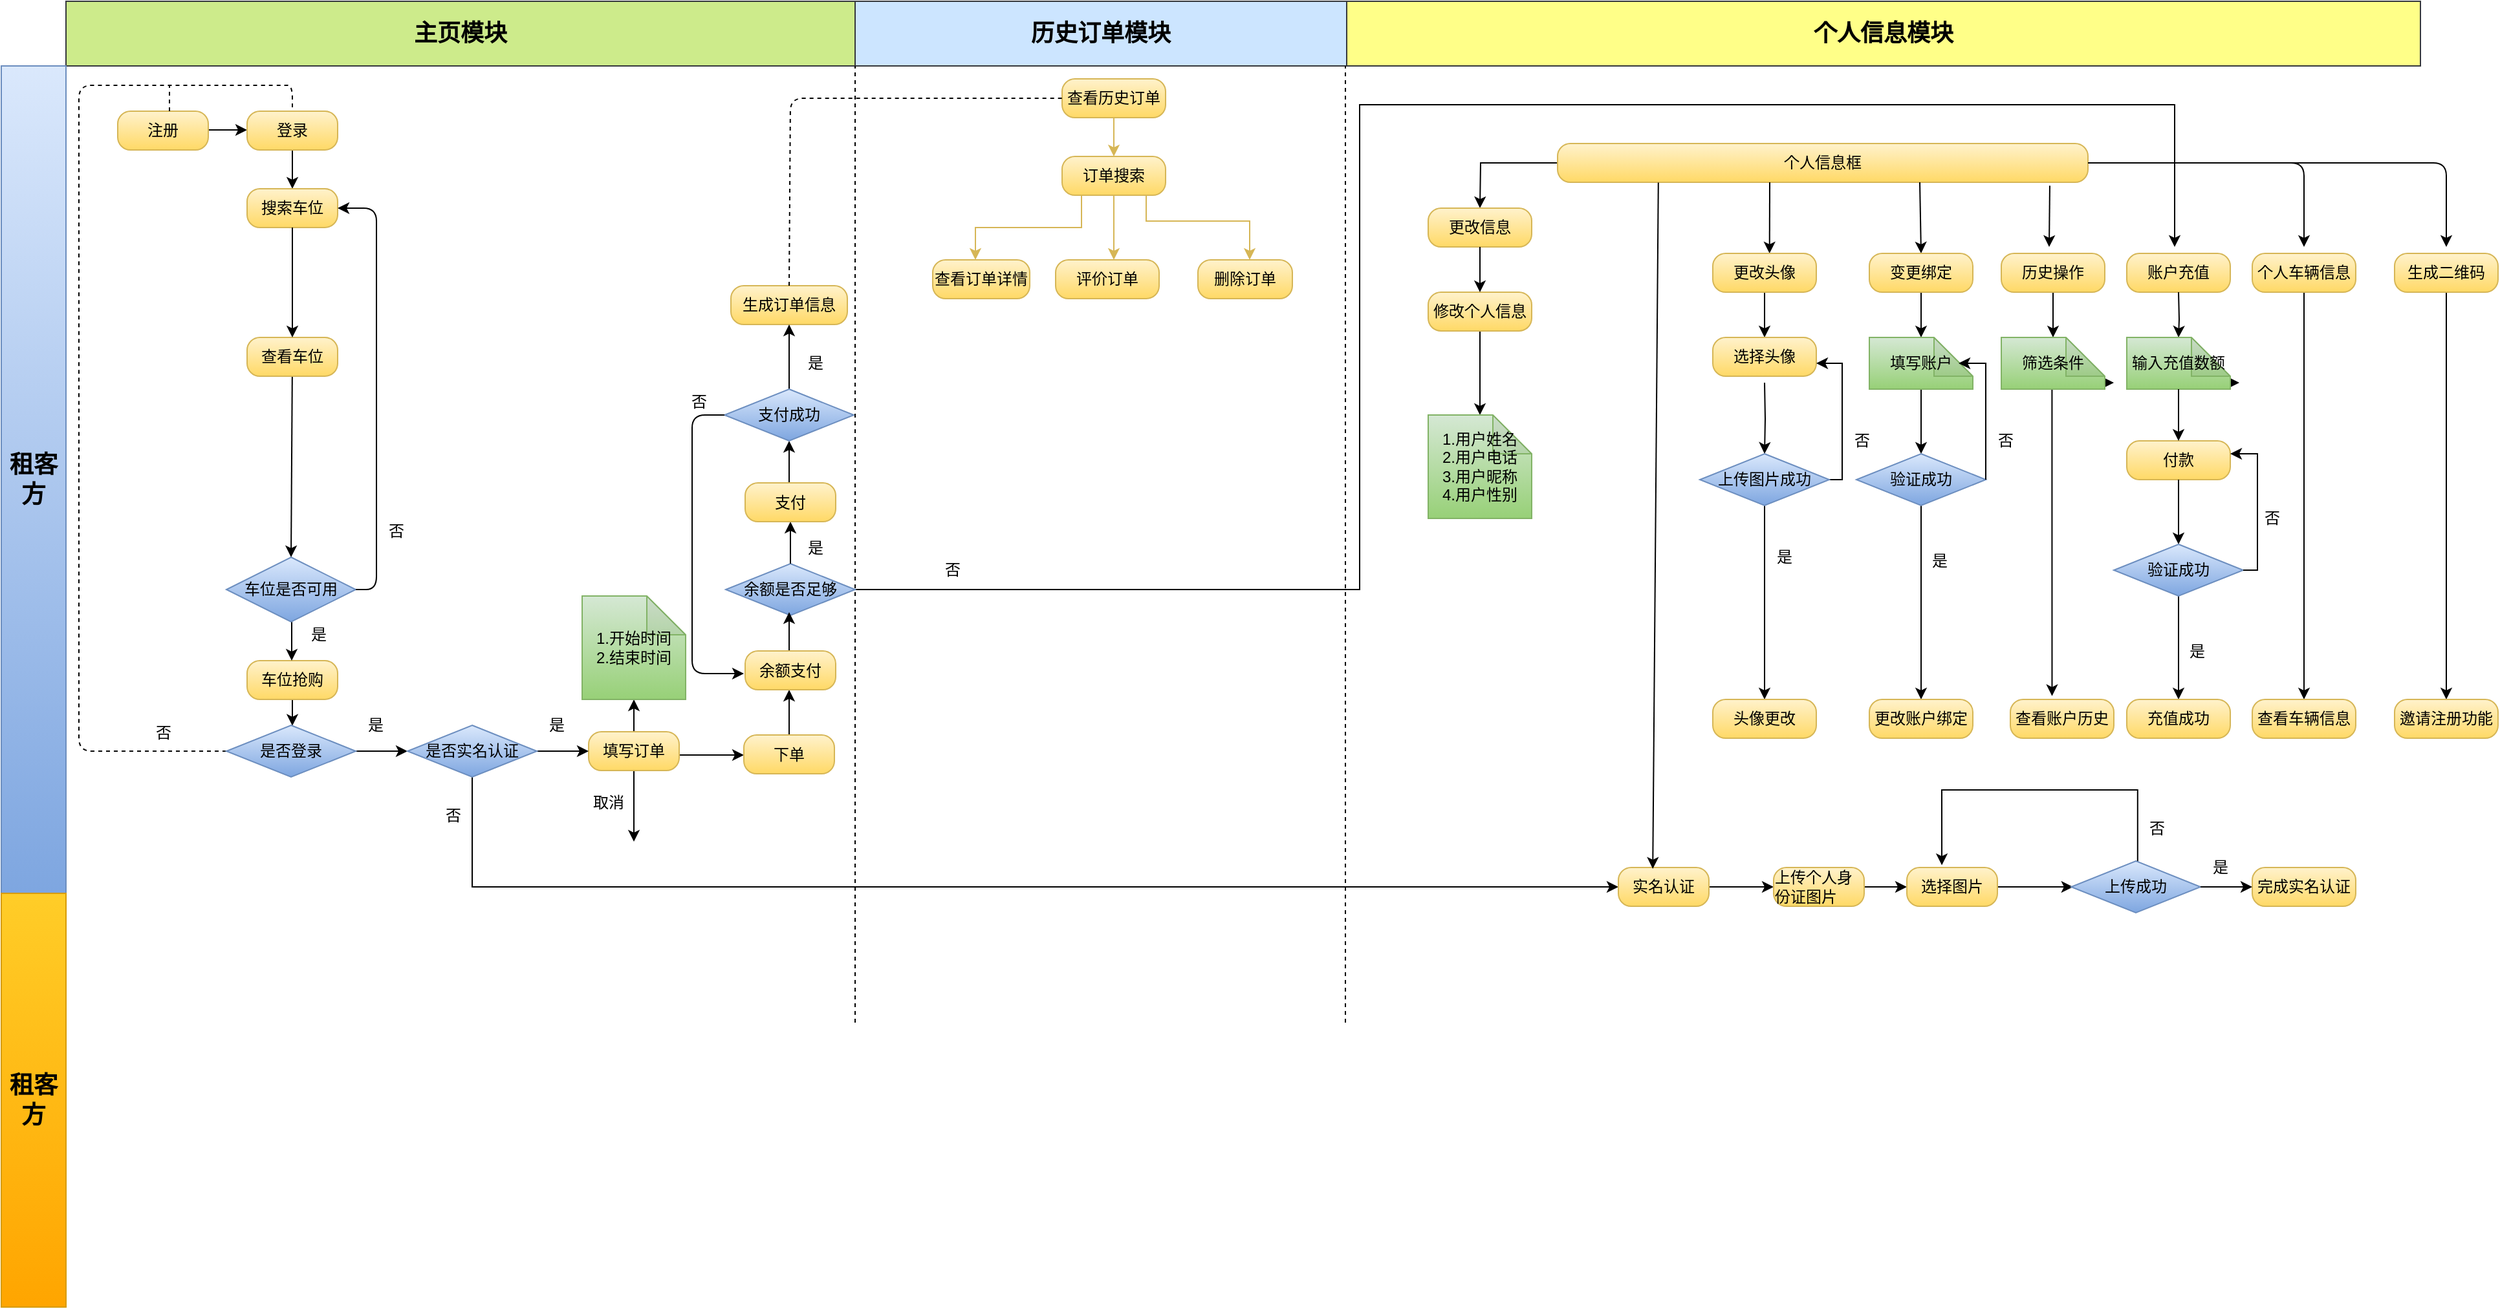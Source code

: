 <mxfile version="12.9.3" type="device"><diagram id="gi57AB9VjBj04SSAyIOM" name="Page-1"><mxGraphModel dx="2091" dy="1761" grid="1" gridSize="10" guides="1" tooltips="1" connect="1" arrows="1" fold="1" page="1" pageScale="1" pageWidth="827" pageHeight="1169" math="0" shadow="0"><root><mxCell id="0"/><mxCell id="1" parent="0"/><mxCell id="ai-5pb8aN1AdLfxi2GEI-1" value="&lt;h2&gt;历史订单模块&lt;/h2&gt;" style="rounded=0;whiteSpace=wrap;html=1;fillColor=#cce5ff;strokeColor=#36393d;" parent="1" vertex="1"><mxGeometry x="-110" y="-1150" width="380" height="50" as="geometry"/></mxCell><mxCell id="ai-5pb8aN1AdLfxi2GEI-2" value="&lt;h2&gt;个人信息模块&lt;/h2&gt;" style="rounded=0;whiteSpace=wrap;html=1;fillColor=#ffff88;strokeColor=#36393d;" parent="1" vertex="1"><mxGeometry x="270" y="-1150" width="830" height="50" as="geometry"/></mxCell><mxCell id="ai-5pb8aN1AdLfxi2GEI-5" value="&lt;h2&gt;主页模块&lt;/h2&gt;" style="rounded=0;whiteSpace=wrap;html=1;fillColor=#cdeb8b;strokeColor=#36393d;" parent="1" vertex="1"><mxGeometry x="-720" y="-1150" width="610" height="50" as="geometry"/></mxCell><mxCell id="ai-5pb8aN1AdLfxi2GEI-6" value="&lt;h2&gt;&lt;span style=&quot;font-size: 14.0pt&quot;&gt;&lt;font face=&quot;Comic Sans MS&quot;&gt;租客方&lt;/font&gt;&lt;/span&gt;&lt;/h2&gt;" style="rounded=0;whiteSpace=wrap;html=1;fillColor=#dae8fc;strokeColor=#6c8ebf;gradientColor=#7ea6e0;" parent="1" vertex="1"><mxGeometry x="-770" y="-1100" width="50" height="640" as="geometry"/></mxCell><mxCell id="ai-5pb8aN1AdLfxi2GEI-9" value="" style="edgeStyle=orthogonalEdgeStyle;rounded=0;orthogonalLoop=1;jettySize=auto;html=1;" parent="1" edge="1"><mxGeometry relative="1" as="geometry"><mxPoint x="-640" y="-1050.5" as="sourcePoint"/><mxPoint x="-580" y="-1050.5" as="targetPoint"/></mxGeometry></mxCell><mxCell id="ai-5pb8aN1AdLfxi2GEI-11" value="&lt;span style=&quot;text-align: left&quot;&gt;注册&lt;/span&gt;" style="rounded=1;whiteSpace=wrap;html=1;arcSize=33;gradientColor=#ffd966;fillColor=#fff2cc;strokeColor=#d6b656;" parent="1" vertex="1"><mxGeometry x="-680" y="-1065" width="70" height="30" as="geometry"/></mxCell><mxCell id="ai-5pb8aN1AdLfxi2GEI-15" value="" style="edgeStyle=orthogonalEdgeStyle;rounded=0;orthogonalLoop=1;jettySize=auto;html=1;" parent="1" source="ai-5pb8aN1AdLfxi2GEI-12" target="ai-5pb8aN1AdLfxi2GEI-14" edge="1"><mxGeometry relative="1" as="geometry"/></mxCell><mxCell id="ai-5pb8aN1AdLfxi2GEI-12" value="&lt;span style=&quot;text-align: left&quot;&gt;登录&lt;/span&gt;" style="rounded=1;whiteSpace=wrap;html=1;arcSize=33;gradientColor=#ffd966;fillColor=#fff2cc;strokeColor=#d6b656;" parent="1" vertex="1"><mxGeometry x="-580" y="-1065" width="70" height="30" as="geometry"/></mxCell><mxCell id="ai-5pb8aN1AdLfxi2GEI-14" value="&lt;span style=&quot;text-align: left&quot;&gt;搜索车位&lt;/span&gt;" style="rounded=1;whiteSpace=wrap;html=1;arcSize=33;gradientColor=#ffd966;fillColor=#fff2cc;strokeColor=#d6b656;" parent="1" vertex="1"><mxGeometry x="-580" y="-1005" width="70" height="30" as="geometry"/></mxCell><mxCell id="ai-5pb8aN1AdLfxi2GEI-60" value="" style="edgeStyle=orthogonalEdgeStyle;rounded=0;orthogonalLoop=1;jettySize=auto;html=1;" parent="1" source="ai-5pb8aN1AdLfxi2GEI-20" target="ai-5pb8aN1AdLfxi2GEI-59" edge="1"><mxGeometry relative="1" as="geometry"><Array as="points"><mxPoint x="-546" y="-610"/><mxPoint x="-546" y="-610"/></Array></mxGeometry></mxCell><mxCell id="ai-5pb8aN1AdLfxi2GEI-20" value="&lt;span style=&quot;text-align: left&quot;&gt;车位抢购&lt;/span&gt;" style="rounded=1;whiteSpace=wrap;html=1;arcSize=33;gradientColor=#ffd966;fillColor=#fff2cc;strokeColor=#d6b656;" parent="1" vertex="1"><mxGeometry x="-580" y="-640" width="70" height="30" as="geometry"/></mxCell><mxCell id="ai-5pb8aN1AdLfxi2GEI-76" value="" style="edgeStyle=orthogonalEdgeStyle;rounded=0;orthogonalLoop=1;jettySize=auto;html=1;" parent="1" edge="1"><mxGeometry relative="1" as="geometry"><mxPoint x="-281" y="-555" as="sourcePoint"/><mxPoint x="-281" y="-500" as="targetPoint"/><Array as="points"><mxPoint x="-281" y="-510"/></Array></mxGeometry></mxCell><mxCell id="ai-5pb8aN1AdLfxi2GEI-79" value="" style="edgeStyle=orthogonalEdgeStyle;rounded=0;orthogonalLoop=1;jettySize=auto;html=1;" parent="1" source="ai-5pb8aN1AdLfxi2GEI-72" target="ai-5pb8aN1AdLfxi2GEI-78" edge="1"><mxGeometry relative="1" as="geometry"><Array as="points"><mxPoint x="-281" y="-600"/><mxPoint x="-281" y="-600"/></Array></mxGeometry></mxCell><mxCell id="ai-5pb8aN1AdLfxi2GEI-81" value="" style="edgeStyle=orthogonalEdgeStyle;rounded=0;orthogonalLoop=1;jettySize=auto;html=1;exitX=1;exitY=0.5;exitDx=0;exitDy=0;" parent="1" source="ai-5pb8aN1AdLfxi2GEI-72" target="ai-5pb8aN1AdLfxi2GEI-80" edge="1"><mxGeometry relative="1" as="geometry"><mxPoint x="-226" y="-567.5" as="sourcePoint"/><Array as="points"><mxPoint x="-246" y="-567"/></Array></mxGeometry></mxCell><mxCell id="ai-5pb8aN1AdLfxi2GEI-72" value="&lt;div style=&quot;text-align: left&quot;&gt;&lt;span&gt;填写订单&lt;/span&gt;&lt;/div&gt;" style="rounded=1;whiteSpace=wrap;html=1;arcSize=33;gradientColor=#ffd966;fillColor=#fff2cc;strokeColor=#d6b656;" parent="1" vertex="1"><mxGeometry x="-316" y="-585" width="70" height="30" as="geometry"/></mxCell><mxCell id="ai-5pb8aN1AdLfxi2GEI-127" value="" style="edgeStyle=orthogonalEdgeStyle;rounded=0;orthogonalLoop=1;jettySize=auto;html=1;" parent="1" source="ai-5pb8aN1AdLfxi2GEI-80" edge="1"><mxGeometry relative="1" as="geometry"><mxPoint x="-161" y="-617.5" as="targetPoint"/><Array as="points"><mxPoint x="-161" y="-617.5"/><mxPoint x="-161" y="-617.5"/></Array></mxGeometry></mxCell><mxCell id="ai-5pb8aN1AdLfxi2GEI-80" value="&lt;div style=&quot;text-align: left&quot;&gt;&lt;span&gt;下单&lt;/span&gt;&lt;/div&gt;" style="rounded=1;whiteSpace=wrap;html=1;arcSize=33;gradientColor=#ffd966;fillColor=#fff2cc;strokeColor=#d6b656;" parent="1" vertex="1"><mxGeometry x="-196" y="-582.5" width="70" height="30" as="geometry"/></mxCell><mxCell id="ai-5pb8aN1AdLfxi2GEI-19" value="" style="endArrow=none;dashed=1;html=1;exitX=0;exitY=0.5;exitDx=0;exitDy=0;entryX=0.5;entryY=0;entryDx=0;entryDy=0;" parent="1" source="ai-5pb8aN1AdLfxi2GEI-59" target="ai-5pb8aN1AdLfxi2GEI-12" edge="1"><mxGeometry width="50" height="50" relative="1" as="geometry"><mxPoint x="-300" y="-815" as="sourcePoint"/><mxPoint x="-640" y="-1085" as="targetPoint"/><Array as="points"><mxPoint x="-710" y="-570"/><mxPoint x="-710" y="-710"/><mxPoint x="-710" y="-980"/><mxPoint x="-710" y="-1085"/><mxPoint x="-560" y="-1085"/><mxPoint x="-545" y="-1085"/></Array></mxGeometry></mxCell><mxCell id="ai-5pb8aN1AdLfxi2GEI-25" value="" style="endArrow=none;dashed=1;html=1;" parent="1" edge="1"><mxGeometry width="50" height="50" relative="1" as="geometry"><mxPoint x="-640" y="-1065" as="sourcePoint"/><mxPoint x="-640" y="-1085" as="targetPoint"/></mxGeometry></mxCell><mxCell id="ai-5pb8aN1AdLfxi2GEI-27" value="&lt;h2&gt;&lt;font face=&quot;宋体&quot;&gt;&lt;span style=&quot;font-size: 18.667px&quot;&gt;租客方&lt;/span&gt;&lt;/font&gt;&lt;/h2&gt;" style="rounded=0;whiteSpace=wrap;html=1;fillColor=#ffcd28;strokeColor=#d79b00;gradientColor=#ffa500;" parent="1" vertex="1"><mxGeometry x="-770" y="-460" width="50" height="320" as="geometry"/></mxCell><mxCell id="ai-5pb8aN1AdLfxi2GEI-34" value="" style="edgeStyle=orthogonalEdgeStyle;rounded=0;orthogonalLoop=1;jettySize=auto;html=1;gradientColor=#ffd966;fillColor=#fff2cc;strokeColor=#d6b656;" parent="1" source="ai-5pb8aN1AdLfxi2GEI-28" target="ai-5pb8aN1AdLfxi2GEI-33" edge="1"><mxGeometry relative="1" as="geometry"/></mxCell><mxCell id="ai-5pb8aN1AdLfxi2GEI-28" value="&lt;span style=&quot;text-align: left&quot;&gt;查看历史订单&lt;/span&gt;" style="rounded=1;whiteSpace=wrap;html=1;arcSize=33;gradientColor=#ffd966;fillColor=#fff2cc;strokeColor=#d6b656;" parent="1" vertex="1"><mxGeometry x="50" y="-1090" width="80" height="30" as="geometry"/></mxCell><mxCell id="ai-5pb8aN1AdLfxi2GEI-36" value="" style="edgeStyle=orthogonalEdgeStyle;rounded=0;orthogonalLoop=1;jettySize=auto;html=1;gradientColor=#ffd966;fillColor=#fff2cc;strokeColor=#d6b656;" parent="1" source="ai-5pb8aN1AdLfxi2GEI-33" target="ai-5pb8aN1AdLfxi2GEI-35" edge="1"><mxGeometry relative="1" as="geometry"><Array as="points"><mxPoint x="65" y="-975"/><mxPoint x="-17" y="-975"/></Array></mxGeometry></mxCell><mxCell id="ai-5pb8aN1AdLfxi2GEI-38" value="" style="edgeStyle=orthogonalEdgeStyle;rounded=0;orthogonalLoop=1;jettySize=auto;html=1;gradientColor=#ffd966;fillColor=#fff2cc;strokeColor=#d6b656;" parent="1" source="ai-5pb8aN1AdLfxi2GEI-33" target="ai-5pb8aN1AdLfxi2GEI-37" edge="1"><mxGeometry relative="1" as="geometry"><Array as="points"><mxPoint x="90" y="-980"/><mxPoint x="90" y="-980"/></Array></mxGeometry></mxCell><mxCell id="ai-5pb8aN1AdLfxi2GEI-33" value="&lt;span style=&quot;text-align: left&quot;&gt;订单搜索&lt;/span&gt;" style="rounded=1;whiteSpace=wrap;html=1;arcSize=33;gradientColor=#ffd966;fillColor=#fff2cc;strokeColor=#d6b656;" parent="1" vertex="1"><mxGeometry x="50" y="-1030" width="80" height="30" as="geometry"/></mxCell><mxCell id="ai-5pb8aN1AdLfxi2GEI-37" value="&lt;span style=&quot;text-align: left&quot;&gt;评价订单&lt;/span&gt;" style="rounded=1;whiteSpace=wrap;html=1;arcSize=33;gradientColor=#ffd966;fillColor=#fff2cc;strokeColor=#d6b656;" parent="1" vertex="1"><mxGeometry x="45" y="-950" width="80" height="30" as="geometry"/></mxCell><mxCell id="ai-5pb8aN1AdLfxi2GEI-35" value="&lt;span style=&quot;text-align: left&quot;&gt;查看订单详情&lt;/span&gt;" style="rounded=1;whiteSpace=wrap;html=1;arcSize=33;gradientColor=#ffd966;fillColor=#fff2cc;strokeColor=#d6b656;" parent="1" vertex="1"><mxGeometry x="-50" y="-950" width="75" height="30" as="geometry"/></mxCell><mxCell id="ai-5pb8aN1AdLfxi2GEI-45" value="" style="edgeStyle=orthogonalEdgeStyle;rounded=0;orthogonalLoop=1;jettySize=auto;html=1;gradientColor=#ffd966;fillColor=#fff2cc;strokeColor=#d6b656;" parent="1" edge="1"><mxGeometry relative="1" as="geometry"><mxPoint x="115" y="-1000" as="sourcePoint"/><mxPoint x="195" y="-950" as="targetPoint"/><Array as="points"><mxPoint x="115" y="-980"/><mxPoint x="195" y="-980"/><mxPoint x="195" y="-950"/></Array></mxGeometry></mxCell><mxCell id="ai-5pb8aN1AdLfxi2GEI-46" value="&lt;span style=&quot;text-align: left&quot;&gt;删除订单&lt;/span&gt;" style="rounded=1;whiteSpace=wrap;html=1;arcSize=33;gradientColor=#ffd966;fillColor=#fff2cc;strokeColor=#d6b656;" parent="1" vertex="1"><mxGeometry x="155" y="-950" width="73" height="30" as="geometry"/></mxCell><mxCell id="ai-5pb8aN1AdLfxi2GEI-96" value="" style="edgeStyle=orthogonalEdgeStyle;rounded=0;orthogonalLoop=1;jettySize=auto;html=1;" parent="1" edge="1"><mxGeometry relative="1" as="geometry"><mxPoint x="-545.5" y="-670" as="sourcePoint"/><mxPoint x="-545.5" y="-640" as="targetPoint"/></mxGeometry></mxCell><mxCell id="ai-5pb8aN1AdLfxi2GEI-49" value="车位是否可用" style="rhombus;whiteSpace=wrap;html=1;gradientColor=#7ea6e0;fillColor=#dae8fc;strokeColor=#6c8ebf;" parent="1" vertex="1"><mxGeometry x="-596" y="-720" width="100" height="50" as="geometry"/></mxCell><mxCell id="ai-5pb8aN1AdLfxi2GEI-51" value="" style="endArrow=classic;html=1;entryX=1;entryY=0.5;entryDx=0;entryDy=0;exitX=1;exitY=0.5;exitDx=0;exitDy=0;" parent="1" source="ai-5pb8aN1AdLfxi2GEI-49" target="ai-5pb8aN1AdLfxi2GEI-14" edge="1"><mxGeometry width="50" height="50" relative="1" as="geometry"><mxPoint x="-490" y="-915" as="sourcePoint"/><mxPoint x="-470" y="-915" as="targetPoint"/><Array as="points"><mxPoint x="-480" y="-695"/><mxPoint x="-480" y="-855"/><mxPoint x="-480" y="-915"/><mxPoint x="-480" y="-990"/></Array></mxGeometry></mxCell><mxCell id="ai-5pb8aN1AdLfxi2GEI-85" value="" style="edgeStyle=orthogonalEdgeStyle;rounded=0;orthogonalLoop=1;jettySize=auto;html=1;" parent="1" source="ai-5pb8aN1AdLfxi2GEI-59" edge="1"><mxGeometry relative="1" as="geometry"><mxPoint x="-456" y="-570" as="targetPoint"/><Array as="points"><mxPoint x="-456" y="-570"/><mxPoint x="-456" y="-570"/></Array></mxGeometry></mxCell><mxCell id="ai-5pb8aN1AdLfxi2GEI-59" value="是否登录" style="rhombus;whiteSpace=wrap;html=1;gradientColor=#7ea6e0;fillColor=#dae8fc;strokeColor=#6c8ebf;" parent="1" vertex="1"><mxGeometry x="-596" y="-590" width="100" height="40" as="geometry"/></mxCell><mxCell id="ai-5pb8aN1AdLfxi2GEI-63" value="否" style="text;html=1;align=center;verticalAlign=middle;resizable=0;points=[];autosize=1;" parent="1" vertex="1"><mxGeometry x="-480" y="-750" width="30" height="20" as="geometry"/></mxCell><mxCell id="ai-5pb8aN1AdLfxi2GEI-64" value="是" style="text;html=1;align=center;verticalAlign=middle;resizable=0;points=[];autosize=1;" parent="1" vertex="1"><mxGeometry x="-356" y="-600" width="30" height="20" as="geometry"/></mxCell><mxCell id="ai-5pb8aN1AdLfxi2GEI-69" value="否" style="text;html=1;align=center;verticalAlign=middle;resizable=0;points=[];autosize=1;" parent="1" vertex="1"><mxGeometry x="-660" y="-594" width="30" height="20" as="geometry"/></mxCell><mxCell id="ai-5pb8aN1AdLfxi2GEI-78" value="1.开始时间&lt;br&gt;2.结束时间" style="shape=note;whiteSpace=wrap;html=1;backgroundOutline=1;darkOpacity=0.05;gradientColor=#97d077;fillColor=#d5e8d4;strokeColor=#82b366;" parent="1" vertex="1"><mxGeometry x="-321" y="-690" width="80" height="80" as="geometry"/></mxCell><mxCell id="ai-5pb8aN1AdLfxi2GEI-87" value="取消" style="text;html=1;align=center;verticalAlign=middle;resizable=0;points=[];autosize=1;" parent="1" vertex="1"><mxGeometry x="-321" y="-540" width="40" height="20" as="geometry"/></mxCell><mxCell id="ai-5pb8aN1AdLfxi2GEI-111" value="" style="edgeStyle=orthogonalEdgeStyle;rounded=0;orthogonalLoop=1;jettySize=auto;html=1;" parent="1" source="ai-5pb8aN1AdLfxi2GEI-90" edge="1"><mxGeometry relative="1" as="geometry"><mxPoint x="910" y="-960" as="targetPoint"/><Array as="points"><mxPoint x="280" y="-695"/><mxPoint x="280" y="-1070"/><mxPoint x="910" y="-1070"/></Array></mxGeometry></mxCell><mxCell id="ai-5pb8aN1AdLfxi2GEI-90" value="余额是否足够" style="rhombus;whiteSpace=wrap;html=1;gradientColor=#7ea6e0;fillColor=#dae8fc;strokeColor=#6c8ebf;" parent="1" vertex="1"><mxGeometry x="-210" y="-715" width="100" height="40" as="geometry"/></mxCell><mxCell id="ai-5pb8aN1AdLfxi2GEI-134" value="" style="edgeStyle=orthogonalEdgeStyle;rounded=0;orthogonalLoop=1;jettySize=auto;html=1;entryX=0.5;entryY=1;entryDx=0;entryDy=0;exitX=0.5;exitY=0;exitDx=0;exitDy=0;" parent="1" source="ai-5pb8aN1AdLfxi2GEI-90" target="ai-5pb8aN1AdLfxi2GEI-104" edge="1"><mxGeometry relative="1" as="geometry"><mxPoint x="-160" y="-717.5" as="sourcePoint"/><mxPoint x="-160" y="-737.5" as="targetPoint"/></mxGeometry></mxCell><mxCell id="ai-5pb8aN1AdLfxi2GEI-129" value="" style="edgeStyle=orthogonalEdgeStyle;rounded=0;orthogonalLoop=1;jettySize=auto;html=1;" parent="1" source="ai-5pb8aN1AdLfxi2GEI-91" edge="1"><mxGeometry relative="1" as="geometry"><mxPoint x="-161" y="-677.5" as="targetPoint"/><Array as="points"><mxPoint x="-161" y="-647.5"/><mxPoint x="-161" y="-647.5"/></Array></mxGeometry></mxCell><mxCell id="ai-5pb8aN1AdLfxi2GEI-91" value="&lt;div style=&quot;text-align: left&quot;&gt;余额支付&lt;/div&gt;" style="rounded=1;whiteSpace=wrap;html=1;arcSize=33;gradientColor=#ffd966;fillColor=#fff2cc;strokeColor=#d6b656;" parent="1" vertex="1"><mxGeometry x="-195" y="-647.5" width="70" height="30" as="geometry"/></mxCell><mxCell id="ai-5pb8aN1AdLfxi2GEI-97" value="" style="endArrow=classic;html=1;entryX=0.5;entryY=0;entryDx=0;entryDy=0;" parent="1" target="ai-5pb8aN1AdLfxi2GEI-49" edge="1" source="ai-5pb8aN1AdLfxi2GEI-17"><mxGeometry width="50" height="50" relative="1" as="geometry"><mxPoint x="-546" y="-920" as="sourcePoint"/><mxPoint x="-550" y="-920" as="targetPoint"/><Array as="points"/></mxGeometry></mxCell><mxCell id="ai-5pb8aN1AdLfxi2GEI-98" value="是" style="text;html=1;align=center;verticalAlign=middle;resizable=0;points=[];autosize=1;" parent="1" vertex="1"><mxGeometry x="-540" y="-670" width="30" height="20" as="geometry"/></mxCell><mxCell id="ai-5pb8aN1AdLfxi2GEI-101" value="否" style="text;html=1;align=center;verticalAlign=middle;resizable=0;points=[];autosize=1;" parent="1" vertex="1"><mxGeometry x="-50" y="-720" width="30" height="20" as="geometry"/></mxCell><mxCell id="ai-5pb8aN1AdLfxi2GEI-143" value="" style="edgeStyle=orthogonalEdgeStyle;rounded=0;orthogonalLoop=1;jettySize=auto;html=1;" parent="1" source="ai-5pb8aN1AdLfxi2GEI-104" target="ai-5pb8aN1AdLfxi2GEI-142" edge="1"><mxGeometry relative="1" as="geometry"><Array as="points"><mxPoint x="-161" y="-790"/><mxPoint x="-161" y="-790"/></Array></mxGeometry></mxCell><mxCell id="ai-5pb8aN1AdLfxi2GEI-104" value="&lt;div style=&quot;text-align: left&quot;&gt;支付&lt;/div&gt;" style="rounded=1;whiteSpace=wrap;html=1;arcSize=33;gradientColor=#ffd966;fillColor=#fff2cc;strokeColor=#d6b656;" parent="1" vertex="1"><mxGeometry x="-195" y="-777.5" width="70" height="30" as="geometry"/></mxCell><mxCell id="ai-5pb8aN1AdLfxi2GEI-112" value="&lt;div style=&quot;text-align: left&quot;&gt;生成订单信息&lt;/div&gt;" style="rounded=1;whiteSpace=wrap;html=1;arcSize=33;gradientColor=#ffd966;fillColor=#fff2cc;strokeColor=#d6b656;" parent="1" vertex="1"><mxGeometry x="-206" y="-930" width="90" height="30" as="geometry"/></mxCell><mxCell id="ai-5pb8aN1AdLfxi2GEI-121" value="" style="edgeStyle=orthogonalEdgeStyle;rounded=0;orthogonalLoop=1;jettySize=auto;html=1;" parent="1" source="ai-5pb8aN1AdLfxi2GEI-119" target="ai-5pb8aN1AdLfxi2GEI-72" edge="1"><mxGeometry relative="1" as="geometry"/></mxCell><mxCell id="ai-5pb8aN1AdLfxi2GEI-139" value="" style="edgeStyle=orthogonalEdgeStyle;rounded=0;orthogonalLoop=1;jettySize=auto;html=1;entryX=0;entryY=0.5;entryDx=0;entryDy=0;" parent="1" source="ai-5pb8aN1AdLfxi2GEI-119" target="ai-5pb8aN1AdLfxi2GEI-140" edge="1"><mxGeometry relative="1" as="geometry"><mxPoint x="450" y="-465" as="targetPoint"/><Array as="points"><mxPoint x="-406" y="-465"/></Array></mxGeometry></mxCell><mxCell id="ai-5pb8aN1AdLfxi2GEI-119" value="是否实名认证" style="rhombus;whiteSpace=wrap;html=1;gradientColor=#7ea6e0;fillColor=#dae8fc;strokeColor=#6c8ebf;" parent="1" vertex="1"><mxGeometry x="-456" y="-590" width="100" height="40" as="geometry"/></mxCell><mxCell id="ai-5pb8aN1AdLfxi2GEI-120" value="是" style="text;html=1;align=center;verticalAlign=middle;resizable=0;points=[];autosize=1;" parent="1" vertex="1"><mxGeometry x="-496" y="-600" width="30" height="20" as="geometry"/></mxCell><mxCell id="ai-5pb8aN1AdLfxi2GEI-122" value="否" style="text;html=1;align=center;verticalAlign=middle;resizable=0;points=[];autosize=1;" parent="1" vertex="1"><mxGeometry x="-436" y="-530" width="30" height="20" as="geometry"/></mxCell><mxCell id="ai-5pb8aN1AdLfxi2GEI-132" value="是" style="text;html=1;align=center;verticalAlign=middle;resizable=0;points=[];autosize=1;" parent="1" vertex="1"><mxGeometry x="-156" y="-737.5" width="30" height="20" as="geometry"/></mxCell><mxCell id="ai-5pb8aN1AdLfxi2GEI-156" value="" style="edgeStyle=orthogonalEdgeStyle;rounded=0;orthogonalLoop=1;jettySize=auto;html=1;" parent="1" source="ai-5pb8aN1AdLfxi2GEI-140" target="ai-5pb8aN1AdLfxi2GEI-155" edge="1"><mxGeometry relative="1" as="geometry"/></mxCell><mxCell id="ai-5pb8aN1AdLfxi2GEI-140" value="&lt;div style=&quot;text-align: left&quot;&gt;实名认证&lt;/div&gt;" style="rounded=1;whiteSpace=wrap;html=1;arcSize=33;gradientColor=#ffd966;fillColor=#fff2cc;strokeColor=#d6b656;" parent="1" vertex="1"><mxGeometry x="480" y="-480" width="70" height="30" as="geometry"/></mxCell><mxCell id="ai-5pb8aN1AdLfxi2GEI-158" value="" style="edgeStyle=orthogonalEdgeStyle;rounded=0;orthogonalLoop=1;jettySize=auto;html=1;" parent="1" edge="1"><mxGeometry relative="1" as="geometry"><mxPoint x="771.4" y="-465" as="sourcePoint"/><mxPoint x="831.4" y="-465" as="targetPoint"/></mxGeometry></mxCell><mxCell id="ai-5pb8aN1AdLfxi2GEI-194" value="" style="edgeStyle=orthogonalEdgeStyle;rounded=0;orthogonalLoop=1;jettySize=auto;html=1;" parent="1" source="ai-5pb8aN1AdLfxi2GEI-155" target="ai-5pb8aN1AdLfxi2GEI-193" edge="1"><mxGeometry relative="1" as="geometry"/></mxCell><mxCell id="ai-5pb8aN1AdLfxi2GEI-155" value="&lt;div style=&quot;text-align: left&quot;&gt;上传个人身份证图片&lt;/div&gt;" style="rounded=1;whiteSpace=wrap;html=1;arcSize=33;gradientColor=#ffd966;fillColor=#fff2cc;strokeColor=#d6b656;" parent="1" vertex="1"><mxGeometry x="600" y="-480" width="70" height="30" as="geometry"/></mxCell><mxCell id="ai-5pb8aN1AdLfxi2GEI-193" value="&lt;div style=&quot;text-align: left&quot;&gt;选择图片&lt;/div&gt;" style="rounded=1;whiteSpace=wrap;html=1;arcSize=33;gradientColor=#ffd966;fillColor=#fff2cc;strokeColor=#d6b656;" parent="1" vertex="1"><mxGeometry x="703" y="-480" width="70" height="30" as="geometry"/></mxCell><mxCell id="ai-5pb8aN1AdLfxi2GEI-141" value="" style="endArrow=none;dashed=1;html=1;exitX=0.5;exitY=0;exitDx=0;exitDy=0;entryX=0;entryY=0.5;entryDx=0;entryDy=0;" parent="1" source="ai-5pb8aN1AdLfxi2GEI-112" target="ai-5pb8aN1AdLfxi2GEI-28" edge="1"><mxGeometry width="50" height="50" relative="1" as="geometry"><mxPoint x="-20" y="-840" as="sourcePoint"/><mxPoint x="30" y="-890" as="targetPoint"/><Array as="points"><mxPoint x="-160" y="-1075"/></Array></mxGeometry></mxCell><mxCell id="ai-5pb8aN1AdLfxi2GEI-145" value="" style="edgeStyle=orthogonalEdgeStyle;rounded=0;orthogonalLoop=1;jettySize=auto;html=1;" parent="1" source="ai-5pb8aN1AdLfxi2GEI-142" edge="1"><mxGeometry relative="1" as="geometry"><mxPoint x="-161" y="-900" as="targetPoint"/></mxGeometry></mxCell><mxCell id="ai-5pb8aN1AdLfxi2GEI-142" value="支付成功" style="rhombus;whiteSpace=wrap;html=1;gradientColor=#7ea6e0;fillColor=#dae8fc;strokeColor=#6c8ebf;" parent="1" vertex="1"><mxGeometry x="-211" y="-850" width="100" height="40" as="geometry"/></mxCell><mxCell id="ai-5pb8aN1AdLfxi2GEI-146" value="是" style="text;html=1;align=center;verticalAlign=middle;resizable=0;points=[];autosize=1;" parent="1" vertex="1"><mxGeometry x="-156" y="-880" width="30" height="20" as="geometry"/></mxCell><mxCell id="ai-5pb8aN1AdLfxi2GEI-147" value="" style="endArrow=classic;html=1;exitX=0;exitY=0.5;exitDx=0;exitDy=0;" parent="1" source="ai-5pb8aN1AdLfxi2GEI-142" edge="1"><mxGeometry width="50" height="50" relative="1" as="geometry"><mxPoint x="-206" y="-920" as="sourcePoint"/><mxPoint x="-196" y="-630" as="targetPoint"/><Array as="points"><mxPoint x="-236" y="-830"/><mxPoint x="-236" y="-780"/><mxPoint x="-236" y="-630"/></Array></mxGeometry></mxCell><mxCell id="ai-5pb8aN1AdLfxi2GEI-148" value="否" style="text;html=1;align=center;verticalAlign=middle;resizable=0;points=[];autosize=1;" parent="1" vertex="1"><mxGeometry x="-246" y="-850" width="30" height="20" as="geometry"/></mxCell><mxCell id="ai-5pb8aN1AdLfxi2GEI-151" value="" style="edgeStyle=orthogonalEdgeStyle;rounded=0;orthogonalLoop=1;jettySize=auto;html=1;" parent="1" source="ai-5pb8aN1AdLfxi2GEI-149" edge="1"><mxGeometry relative="1" as="geometry"><mxPoint x="373" y="-830" as="targetPoint"/></mxGeometry></mxCell><mxCell id="ai-5pb8aN1AdLfxi2GEI-149" value="&lt;span style=&quot;text-align: left&quot;&gt;修改个人信息&lt;/span&gt;" style="rounded=1;whiteSpace=wrap;html=1;arcSize=33;gradientColor=#ffd966;fillColor=#fff2cc;strokeColor=#d6b656;" parent="1" vertex="1"><mxGeometry x="333" y="-925" width="80" height="30" as="geometry"/></mxCell><mxCell id="ai-5pb8aN1AdLfxi2GEI-152" value="1.用户姓名&lt;br&gt;2.用户电话&lt;br&gt;3.用户昵称&lt;br&gt;4.用户性别" style="shape=note;whiteSpace=wrap;html=1;backgroundOutline=1;darkOpacity=0.05;gradientColor=#97d077;fillColor=#d5e8d4;strokeColor=#82b366;" parent="1" vertex="1"><mxGeometry x="333" y="-830" width="80" height="80" as="geometry"/></mxCell><mxCell id="ai-5pb8aN1AdLfxi2GEI-170" value="" style="edgeStyle=orthogonalEdgeStyle;rounded=0;orthogonalLoop=1;jettySize=auto;html=1;" parent="1" source="ai-5pb8aN1AdLfxi2GEI-153" edge="1"><mxGeometry relative="1" as="geometry"><mxPoint x="373" y="-990" as="targetPoint"/></mxGeometry></mxCell><mxCell id="ai-5pb8aN1AdLfxi2GEI-153" value="&lt;div style=&quot;text-align: left&quot;&gt;个人信息框&lt;/div&gt;" style="rounded=1;whiteSpace=wrap;html=1;arcSize=33;gradientColor=#ffd966;fillColor=#fff2cc;strokeColor=#d6b656;" parent="1" vertex="1"><mxGeometry x="433" y="-1040" width="410" height="30" as="geometry"/></mxCell><mxCell id="ai-5pb8aN1AdLfxi2GEI-165" value="" style="edgeStyle=orthogonalEdgeStyle;rounded=0;orthogonalLoop=1;jettySize=auto;html=1;entryX=0.409;entryY=-0.06;entryDx=0;entryDy=0;entryPerimeter=0;" parent="1" source="ai-5pb8aN1AdLfxi2GEI-159" edge="1"><mxGeometry relative="1" as="geometry"><mxPoint x="730.03" y="-481.8" as="targetPoint"/><Array as="points"><mxPoint x="881.4" y="-540"/><mxPoint x="730.4" y="-540"/></Array></mxGeometry></mxCell><mxCell id="ai-5pb8aN1AdLfxi2GEI-159" value="上传成功" style="rhombus;whiteSpace=wrap;html=1;gradientColor=#7ea6e0;fillColor=#dae8fc;strokeColor=#6c8ebf;" parent="1" vertex="1"><mxGeometry x="830" y="-485" width="100" height="40" as="geometry"/></mxCell><mxCell id="ai-5pb8aN1AdLfxi2GEI-163" value="是" style="text;html=1;align=center;verticalAlign=middle;resizable=0;points=[];autosize=1;" parent="1" vertex="1"><mxGeometry x="930" y="-490" width="30" height="20" as="geometry"/></mxCell><mxCell id="ai-5pb8aN1AdLfxi2GEI-166" value="否" style="text;html=1;align=center;verticalAlign=middle;resizable=0;points=[];autosize=1;" parent="1" vertex="1"><mxGeometry x="881.4" y="-520" width="30" height="20" as="geometry"/></mxCell><mxCell id="ai-5pb8aN1AdLfxi2GEI-171" value="&lt;span style=&quot;text-align: left&quot;&gt;更改信息&lt;/span&gt;" style="rounded=1;whiteSpace=wrap;html=1;arcSize=33;gradientColor=#ffd966;fillColor=#fff2cc;strokeColor=#d6b656;" parent="1" vertex="1"><mxGeometry x="333" y="-990" width="80" height="30" as="geometry"/></mxCell><mxCell id="ai-5pb8aN1AdLfxi2GEI-174" value="" style="endArrow=classic;html=1;exitX=0.5;exitY=1;exitDx=0;exitDy=0;entryX=0.5;entryY=0;entryDx=0;entryDy=0;" parent="1" source="ai-5pb8aN1AdLfxi2GEI-171" target="ai-5pb8aN1AdLfxi2GEI-149" edge="1"><mxGeometry width="50" height="50" relative="1" as="geometry"><mxPoint x="463" y="-920" as="sourcePoint"/><mxPoint x="513" y="-970" as="targetPoint"/></mxGeometry></mxCell><mxCell id="ai-5pb8aN1AdLfxi2GEI-180" value="" style="endArrow=classic;html=1;entryX=0.173;entryY=0;entryDx=0;entryDy=0;entryPerimeter=0;" parent="1" edge="1"><mxGeometry width="50" height="50" relative="1" as="geometry"><mxPoint x="597" y="-1010" as="sourcePoint"/><mxPoint x="596.84" y="-955" as="targetPoint"/><Array as="points"/></mxGeometry></mxCell><mxCell id="ai-5pb8aN1AdLfxi2GEI-184" value="" style="edgeStyle=orthogonalEdgeStyle;rounded=0;orthogonalLoop=1;jettySize=auto;html=1;" parent="1" target="ai-5pb8aN1AdLfxi2GEI-183" edge="1"><mxGeometry relative="1" as="geometry"><mxPoint x="593" y="-855" as="sourcePoint"/></mxGeometry></mxCell><mxCell id="ai-5pb8aN1AdLfxi2GEI-199" value="" style="edgeStyle=orthogonalEdgeStyle;rounded=0;orthogonalLoop=1;jettySize=auto;html=1;" parent="1" source="ai-5pb8aN1AdLfxi2GEI-182" target="ai-5pb8aN1AdLfxi2GEI-198" edge="1"><mxGeometry relative="1" as="geometry"/></mxCell><mxCell id="ai-5pb8aN1AdLfxi2GEI-182" value="&lt;span style=&quot;text-align: left&quot;&gt;更改头像&lt;/span&gt;" style="rounded=1;whiteSpace=wrap;html=1;arcSize=33;gradientColor=#ffd966;fillColor=#fff2cc;strokeColor=#d6b656;" parent="1" vertex="1"><mxGeometry x="553" y="-955" width="80" height="30" as="geometry"/></mxCell><mxCell id="ai-5pb8aN1AdLfxi2GEI-198" value="&lt;span style=&quot;text-align: left&quot;&gt;选择头像&lt;/span&gt;" style="rounded=1;whiteSpace=wrap;html=1;arcSize=33;gradientColor=#ffd966;fillColor=#fff2cc;strokeColor=#d6b656;" parent="1" vertex="1"><mxGeometry x="553" y="-890" width="80" height="30" as="geometry"/></mxCell><mxCell id="ai-5pb8aN1AdLfxi2GEI-186" value="" style="edgeStyle=orthogonalEdgeStyle;rounded=0;orthogonalLoop=1;jettySize=auto;html=1;entryX=0.5;entryY=0;entryDx=0;entryDy=0;" parent="1" source="ai-5pb8aN1AdLfxi2GEI-183" target="ai-5pb8aN1AdLfxi2GEI-187" edge="1"><mxGeometry relative="1" as="geometry"><mxPoint x="593" y="-680" as="targetPoint"/></mxGeometry></mxCell><mxCell id="ai-5pb8aN1AdLfxi2GEI-190" value="" style="edgeStyle=orthogonalEdgeStyle;rounded=0;orthogonalLoop=1;jettySize=auto;html=1;entryX=1;entryY=0.5;entryDx=0;entryDy=0;" parent="1" source="ai-5pb8aN1AdLfxi2GEI-183" edge="1"><mxGeometry relative="1" as="geometry"><mxPoint x="633" y="-870" as="targetPoint"/><Array as="points"><mxPoint x="653" y="-780"/><mxPoint x="653" y="-870"/></Array></mxGeometry></mxCell><mxCell id="ai-5pb8aN1AdLfxi2GEI-183" value="上传图片成功" style="rhombus;whiteSpace=wrap;html=1;gradientColor=#7ea6e0;fillColor=#dae8fc;strokeColor=#6c8ebf;" parent="1" vertex="1"><mxGeometry x="543" y="-800" width="100" height="40" as="geometry"/></mxCell><mxCell id="ai-5pb8aN1AdLfxi2GEI-187" value="&lt;span style=&quot;text-align: left&quot;&gt;头像更改&lt;/span&gt;" style="rounded=1;whiteSpace=wrap;html=1;arcSize=33;gradientColor=#ffd966;fillColor=#fff2cc;strokeColor=#d6b656;" parent="1" vertex="1"><mxGeometry x="553" y="-610" width="80" height="30" as="geometry"/></mxCell><mxCell id="ai-5pb8aN1AdLfxi2GEI-188" value="是" style="text;html=1;align=center;verticalAlign=middle;resizable=0;points=[];autosize=1;" parent="1" vertex="1"><mxGeometry x="593" y="-730" width="30" height="20" as="geometry"/></mxCell><mxCell id="ai-5pb8aN1AdLfxi2GEI-191" value="否" style="text;html=1;align=center;verticalAlign=middle;resizable=0;points=[];autosize=1;" parent="1" vertex="1"><mxGeometry x="653" y="-820" width="30" height="20" as="geometry"/></mxCell><mxCell id="ai-5pb8aN1AdLfxi2GEI-192" value="" style="endArrow=classic;html=1;exitX=0.19;exitY=1.007;exitDx=0;exitDy=0;exitPerimeter=0;entryX=0.38;entryY=0.033;entryDx=0;entryDy=0;entryPerimeter=0;" parent="1" source="ai-5pb8aN1AdLfxi2GEI-153" target="ai-5pb8aN1AdLfxi2GEI-140" edge="1"><mxGeometry width="50" height="50" relative="1" as="geometry"><mxPoint x="470" y="-970" as="sourcePoint"/><mxPoint x="520" y="-1020" as="targetPoint"/></mxGeometry></mxCell><mxCell id="ai-5pb8aN1AdLfxi2GEI-162" value="&lt;div style=&quot;text-align: left&quot;&gt;完成实名认证&lt;/div&gt;" style="rounded=1;whiteSpace=wrap;html=1;arcSize=33;gradientColor=#ffd966;fillColor=#fff2cc;strokeColor=#d6b656;" parent="1" vertex="1"><mxGeometry x="970" y="-480" width="80" height="30" as="geometry"/></mxCell><mxCell id="ai-5pb8aN1AdLfxi2GEI-196" value="" style="edgeStyle=orthogonalEdgeStyle;rounded=0;orthogonalLoop=1;jettySize=auto;html=1;" parent="1" source="ai-5pb8aN1AdLfxi2GEI-159" target="ai-5pb8aN1AdLfxi2GEI-162" edge="1"><mxGeometry relative="1" as="geometry"><mxPoint x="930" y="-465" as="sourcePoint"/><mxPoint x="1024.4" y="-465" as="targetPoint"/></mxGeometry></mxCell><mxCell id="ai-5pb8aN1AdLfxi2GEI-200" value="" style="endArrow=classic;html=1;exitX=0.75;exitY=1;exitDx=0;exitDy=0;entryX=0.5;entryY=0;entryDx=0;entryDy=0;" parent="1" target="ai-5pb8aN1AdLfxi2GEI-201" edge="1"><mxGeometry width="50" height="50" relative="1" as="geometry"><mxPoint x="713" y="-1010" as="sourcePoint"/><mxPoint x="713" y="-960" as="targetPoint"/></mxGeometry></mxCell><mxCell id="ai-5pb8aN1AdLfxi2GEI-204" value="" style="edgeStyle=orthogonalEdgeStyle;rounded=0;orthogonalLoop=1;jettySize=auto;html=1;" parent="1" source="ai-5pb8aN1AdLfxi2GEI-201" target="ai-5pb8aN1AdLfxi2GEI-203" edge="1"><mxGeometry relative="1" as="geometry"/></mxCell><mxCell id="ai-5pb8aN1AdLfxi2GEI-201" value="&lt;span style=&quot;text-align: left&quot;&gt;变更绑定&lt;/span&gt;" style="rounded=1;whiteSpace=wrap;html=1;arcSize=33;gradientColor=#ffd966;fillColor=#fff2cc;strokeColor=#d6b656;" parent="1" vertex="1"><mxGeometry x="674" y="-955" width="80" height="30" as="geometry"/></mxCell><mxCell id="ai-5pb8aN1AdLfxi2GEI-206" value="" style="edgeStyle=orthogonalEdgeStyle;rounded=0;orthogonalLoop=1;jettySize=auto;html=1;" parent="1" source="ai-5pb8aN1AdLfxi2GEI-203" edge="1"><mxGeometry relative="1" as="geometry"><mxPoint x="714" y="-800" as="targetPoint"/></mxGeometry></mxCell><mxCell id="ai-5pb8aN1AdLfxi2GEI-203" value="填写账户" style="shape=note;whiteSpace=wrap;html=1;backgroundOutline=1;darkOpacity=0.05;gradientColor=#97d077;fillColor=#d5e8d4;strokeColor=#82b366;" parent="1" vertex="1"><mxGeometry x="674" y="-890" width="80" height="40" as="geometry"/></mxCell><mxCell id="ai-5pb8aN1AdLfxi2GEI-209" value="" style="edgeStyle=orthogonalEdgeStyle;rounded=0;orthogonalLoop=1;jettySize=auto;html=1;entryX=0.5;entryY=0;entryDx=0;entryDy=0;" parent="1" source="ai-5pb8aN1AdLfxi2GEI-207" target="ai-5pb8aN1AdLfxi2GEI-210" edge="1"><mxGeometry relative="1" as="geometry"><mxPoint x="714" y="-720" as="targetPoint"/></mxGeometry></mxCell><mxCell id="ai-5pb8aN1AdLfxi2GEI-207" value="验证成功" style="rhombus;whiteSpace=wrap;html=1;gradientColor=#7ea6e0;fillColor=#dae8fc;strokeColor=#6c8ebf;" parent="1" vertex="1"><mxGeometry x="664" y="-800" width="100" height="40" as="geometry"/></mxCell><mxCell id="ai-5pb8aN1AdLfxi2GEI-210" value="&lt;span style=&quot;text-align: left&quot;&gt;更改账户绑定&lt;/span&gt;" style="rounded=1;whiteSpace=wrap;html=1;arcSize=33;gradientColor=#ffd966;fillColor=#fff2cc;strokeColor=#d6b656;" parent="1" vertex="1"><mxGeometry x="674" y="-610" width="80" height="30" as="geometry"/></mxCell><mxCell id="ai-5pb8aN1AdLfxi2GEI-213" value="是" style="text;html=1;align=center;verticalAlign=middle;resizable=0;points=[];autosize=1;" parent="1" vertex="1"><mxGeometry x="713" y="-727.5" width="30" height="20" as="geometry"/></mxCell><mxCell id="ai-5pb8aN1AdLfxi2GEI-214" value="" style="edgeStyle=orthogonalEdgeStyle;rounded=0;orthogonalLoop=1;jettySize=auto;html=1;entryX=0.863;entryY=0.5;entryDx=0;entryDy=0;entryPerimeter=0;" parent="1" target="ai-5pb8aN1AdLfxi2GEI-203" edge="1"><mxGeometry relative="1" as="geometry"><mxPoint x="764" y="-780" as="sourcePoint"/><mxPoint x="754" y="-870" as="targetPoint"/><Array as="points"><mxPoint x="764" y="-870"/></Array></mxGeometry></mxCell><mxCell id="ai-5pb8aN1AdLfxi2GEI-215" value="否" style="text;html=1;align=center;verticalAlign=middle;resizable=0;points=[];autosize=1;" parent="1" vertex="1"><mxGeometry x="764" y="-820" width="30" height="20" as="geometry"/></mxCell><mxCell id="ai-5pb8aN1AdLfxi2GEI-216" value="" style="endArrow=classic;html=1;exitX=0.928;exitY=1.087;exitDx=0;exitDy=0;exitPerimeter=0;" parent="1" source="ai-5pb8aN1AdLfxi2GEI-153" edge="1"><mxGeometry width="50" height="50" relative="1" as="geometry"><mxPoint x="823" y="-920" as="sourcePoint"/><mxPoint x="813" y="-960" as="targetPoint"/></mxGeometry></mxCell><mxCell id="ai-5pb8aN1AdLfxi2GEI-218" value="" style="edgeStyle=orthogonalEdgeStyle;rounded=0;orthogonalLoop=1;jettySize=auto;html=1;" parent="1" source="ai-5pb8aN1AdLfxi2GEI-219" target="ai-5pb8aN1AdLfxi2GEI-220" edge="1"><mxGeometry relative="1" as="geometry"/></mxCell><mxCell id="ai-5pb8aN1AdLfxi2GEI-219" value="&lt;span style=&quot;text-align: left&quot;&gt;历史操作&lt;/span&gt;" style="rounded=1;whiteSpace=wrap;html=1;arcSize=33;gradientColor=#ffd966;fillColor=#fff2cc;strokeColor=#d6b656;" parent="1" vertex="1"><mxGeometry x="776" y="-955" width="80" height="30" as="geometry"/></mxCell><mxCell id="ai-5pb8aN1AdLfxi2GEI-221" style="edgeStyle=orthogonalEdgeStyle;rounded=0;orthogonalLoop=1;jettySize=auto;html=1;exitX=0;exitY=0;exitDx=80;exitDy=35;exitPerimeter=0;" parent="1" source="ai-5pb8aN1AdLfxi2GEI-220" edge="1"><mxGeometry relative="1" as="geometry"><mxPoint x="863" y="-855" as="targetPoint"/></mxGeometry></mxCell><mxCell id="ai-5pb8aN1AdLfxi2GEI-223" value="" style="edgeStyle=orthogonalEdgeStyle;rounded=0;orthogonalLoop=1;jettySize=auto;html=1;entryX=0.403;entryY=-0.087;entryDx=0;entryDy=0;entryPerimeter=0;" parent="1" source="ai-5pb8aN1AdLfxi2GEI-220" target="ai-5pb8aN1AdLfxi2GEI-224" edge="1"><mxGeometry relative="1" as="geometry"><mxPoint x="816" y="-770" as="targetPoint"/><Array as="points"><mxPoint x="816" y="-765"/></Array></mxGeometry></mxCell><mxCell id="ai-5pb8aN1AdLfxi2GEI-220" value="筛选条件" style="shape=note;whiteSpace=wrap;html=1;backgroundOutline=1;darkOpacity=0.05;gradientColor=#97d077;fillColor=#d5e8d4;strokeColor=#82b366;" parent="1" vertex="1"><mxGeometry x="776" y="-890" width="80" height="40" as="geometry"/></mxCell><mxCell id="ai-5pb8aN1AdLfxi2GEI-224" value="&lt;span style=&quot;text-align: left&quot;&gt;查看账户历史&lt;/span&gt;" style="rounded=1;whiteSpace=wrap;html=1;arcSize=33;gradientColor=#ffd966;fillColor=#fff2cc;strokeColor=#d6b656;" parent="1" vertex="1"><mxGeometry x="783" y="-610" width="80" height="30" as="geometry"/></mxCell><mxCell id="ai-5pb8aN1AdLfxi2GEI-227" value="&lt;span style=&quot;text-align: left&quot;&gt;账户充值&lt;/span&gt;" style="rounded=1;whiteSpace=wrap;html=1;arcSize=33;gradientColor=#ffd966;fillColor=#fff2cc;strokeColor=#d6b656;" parent="1" vertex="1"><mxGeometry x="873" y="-955" width="80" height="30" as="geometry"/></mxCell><mxCell id="ai-5pb8aN1AdLfxi2GEI-228" value="" style="edgeStyle=orthogonalEdgeStyle;rounded=0;orthogonalLoop=1;jettySize=auto;html=1;" parent="1" target="ai-5pb8aN1AdLfxi2GEI-230" edge="1"><mxGeometry relative="1" as="geometry"><mxPoint x="913" y="-925" as="sourcePoint"/></mxGeometry></mxCell><mxCell id="ai-5pb8aN1AdLfxi2GEI-229" style="edgeStyle=orthogonalEdgeStyle;rounded=0;orthogonalLoop=1;jettySize=auto;html=1;exitX=0;exitY=0;exitDx=80;exitDy=35;exitPerimeter=0;" parent="1" source="ai-5pb8aN1AdLfxi2GEI-230" edge="1"><mxGeometry relative="1" as="geometry"><mxPoint x="960" y="-855" as="targetPoint"/></mxGeometry></mxCell><mxCell id="ai-5pb8aN1AdLfxi2GEI-230" value="输入充值数额" style="shape=note;whiteSpace=wrap;html=1;backgroundOutline=1;darkOpacity=0.05;gradientColor=#97d077;fillColor=#d5e8d4;strokeColor=#82b366;" parent="1" vertex="1"><mxGeometry x="873" y="-890" width="80" height="40" as="geometry"/></mxCell><mxCell id="ai-5pb8aN1AdLfxi2GEI-234" value="" style="endArrow=none;html=1;exitX=1;exitY=0.5;exitDx=0;exitDy=0;" parent="1" source="ai-5pb8aN1AdLfxi2GEI-153" edge="1"><mxGeometry width="50" height="50" relative="1" as="geometry"><mxPoint x="850" y="-1000" as="sourcePoint"/><mxPoint x="910" y="-1025" as="targetPoint"/></mxGeometry></mxCell><mxCell id="ai-5pb8aN1AdLfxi2GEI-233" value="&lt;span style=&quot;text-align: left&quot;&gt;付款&lt;/span&gt;" style="rounded=1;whiteSpace=wrap;html=1;arcSize=33;gradientColor=#ffd966;fillColor=#fff2cc;strokeColor=#d6b656;" parent="1" vertex="1"><mxGeometry x="873" y="-810" width="80" height="30" as="geometry"/></mxCell><mxCell id="ai-5pb8aN1AdLfxi2GEI-235" value="" style="edgeStyle=orthogonalEdgeStyle;rounded=0;orthogonalLoop=1;jettySize=auto;html=1;" parent="1" source="ai-5pb8aN1AdLfxi2GEI-230" target="ai-5pb8aN1AdLfxi2GEI-233" edge="1"><mxGeometry relative="1" as="geometry"><mxPoint x="913" y="-850" as="sourcePoint"/><mxPoint x="913" y="-770" as="targetPoint"/><Array as="points"/></mxGeometry></mxCell><mxCell id="ai-5pb8aN1AdLfxi2GEI-241" value="" style="edgeStyle=orthogonalEdgeStyle;rounded=0;orthogonalLoop=1;jettySize=auto;html=1;" parent="1" edge="1"><mxGeometry relative="1" as="geometry"><mxPoint x="913" y="-730" as="targetPoint"/><mxPoint x="913" y="-780" as="sourcePoint"/></mxGeometry></mxCell><mxCell id="ai-5pb8aN1AdLfxi2GEI-243" value="" style="edgeStyle=orthogonalEdgeStyle;rounded=0;orthogonalLoop=1;jettySize=auto;html=1;entryX=0.5;entryY=0;entryDx=0;entryDy=0;" parent="1" source="ai-5pb8aN1AdLfxi2GEI-244" target="ai-5pb8aN1AdLfxi2GEI-245" edge="1"><mxGeometry relative="1" as="geometry"><mxPoint x="913" y="-650" as="targetPoint"/></mxGeometry></mxCell><mxCell id="ai-5pb8aN1AdLfxi2GEI-244" value="验证成功" style="rhombus;whiteSpace=wrap;html=1;gradientColor=#7ea6e0;fillColor=#dae8fc;strokeColor=#6c8ebf;" parent="1" vertex="1"><mxGeometry x="863" y="-730" width="100" height="40" as="geometry"/></mxCell><mxCell id="ai-5pb8aN1AdLfxi2GEI-245" value="&lt;span style=&quot;text-align: left&quot;&gt;充值成功&lt;/span&gt;" style="rounded=1;whiteSpace=wrap;html=1;arcSize=33;gradientColor=#ffd966;fillColor=#fff2cc;strokeColor=#d6b656;" parent="1" vertex="1"><mxGeometry x="873" y="-610" width="80" height="30" as="geometry"/></mxCell><mxCell id="ai-5pb8aN1AdLfxi2GEI-246" value="是" style="text;html=1;align=center;verticalAlign=middle;resizable=0;points=[];autosize=1;" parent="1" vertex="1"><mxGeometry x="912" y="-657.5" width="30" height="20" as="geometry"/></mxCell><mxCell id="ai-5pb8aN1AdLfxi2GEI-247" value="" style="edgeStyle=orthogonalEdgeStyle;rounded=0;orthogonalLoop=1;jettySize=auto;html=1;entryX=0.863;entryY=0.5;entryDx=0;entryDy=0;entryPerimeter=0;exitX=1;exitY=0.5;exitDx=0;exitDy=0;" parent="1" source="ai-5pb8aN1AdLfxi2GEI-244" edge="1"><mxGeometry relative="1" as="geometry"><mxPoint x="973.96" y="-710" as="sourcePoint"/><mxPoint x="953" y="-800" as="targetPoint"/><Array as="points"><mxPoint x="974" y="-710"/><mxPoint x="974" y="-800"/></Array></mxGeometry></mxCell><mxCell id="ai-5pb8aN1AdLfxi2GEI-248" value="否" style="text;html=1;align=center;verticalAlign=middle;resizable=0;points=[];autosize=1;" parent="1" vertex="1"><mxGeometry x="970" y="-760" width="30" height="20" as="geometry"/></mxCell><mxCell id="ai-5pb8aN1AdLfxi2GEI-249" value="" style="endArrow=classic;html=1;exitX=1;exitY=0.5;exitDx=0;exitDy=0;" parent="1" source="ai-5pb8aN1AdLfxi2GEI-153" edge="1"><mxGeometry width="50" height="50" relative="1" as="geometry"><mxPoint x="980" y="-990" as="sourcePoint"/><mxPoint x="1010" y="-960" as="targetPoint"/><Array as="points"><mxPoint x="1010" y="-1025"/></Array></mxGeometry></mxCell><mxCell id="ai-5pb8aN1AdLfxi2GEI-252" value="" style="edgeStyle=orthogonalEdgeStyle;rounded=0;orthogonalLoop=1;jettySize=auto;html=1;" parent="1" source="ai-5pb8aN1AdLfxi2GEI-250" target="ai-5pb8aN1AdLfxi2GEI-251" edge="1"><mxGeometry relative="1" as="geometry"/></mxCell><mxCell id="ai-5pb8aN1AdLfxi2GEI-250" value="&lt;div style=&quot;text-align: left&quot;&gt;&lt;span&gt;个人车辆信息&lt;/span&gt;&lt;/div&gt;" style="rounded=1;whiteSpace=wrap;html=1;arcSize=33;gradientColor=#ffd966;fillColor=#fff2cc;strokeColor=#d6b656;" parent="1" vertex="1"><mxGeometry x="970" y="-955" width="80" height="30" as="geometry"/></mxCell><mxCell id="ai-5pb8aN1AdLfxi2GEI-251" value="&lt;div style=&quot;text-align: left&quot;&gt;&lt;span&gt;查看车辆信息&lt;/span&gt;&lt;/div&gt;" style="rounded=1;whiteSpace=wrap;html=1;arcSize=33;gradientColor=#ffd966;fillColor=#fff2cc;strokeColor=#d6b656;" parent="1" vertex="1"><mxGeometry x="970" y="-610" width="80" height="30" as="geometry"/></mxCell><mxCell id="ai-5pb8aN1AdLfxi2GEI-254" value="" style="endArrow=classic;html=1;exitX=1;exitY=0.5;exitDx=0;exitDy=0;" parent="1" edge="1"><mxGeometry width="50" height="50" relative="1" as="geometry"><mxPoint x="953" y="-1025" as="sourcePoint"/><mxPoint x="1120" y="-960" as="targetPoint"/><Array as="points"><mxPoint x="1120" y="-1025"/></Array></mxGeometry></mxCell><mxCell id="ai-5pb8aN1AdLfxi2GEI-255" value="" style="edgeStyle=orthogonalEdgeStyle;rounded=0;orthogonalLoop=1;jettySize=auto;html=1;" parent="1" source="ai-5pb8aN1AdLfxi2GEI-256" target="ai-5pb8aN1AdLfxi2GEI-257" edge="1"><mxGeometry relative="1" as="geometry"/></mxCell><mxCell id="ai-5pb8aN1AdLfxi2GEI-256" value="&lt;div style=&quot;text-align: left&quot;&gt;生成二维码&lt;/div&gt;" style="rounded=1;whiteSpace=wrap;html=1;arcSize=33;gradientColor=#ffd966;fillColor=#fff2cc;strokeColor=#d6b656;" parent="1" vertex="1"><mxGeometry x="1080" y="-955" width="80" height="30" as="geometry"/></mxCell><mxCell id="ai-5pb8aN1AdLfxi2GEI-257" value="&lt;div style=&quot;text-align: left&quot;&gt;邀请注册功能&lt;/div&gt;" style="rounded=1;whiteSpace=wrap;html=1;arcSize=33;gradientColor=#ffd966;fillColor=#fff2cc;strokeColor=#d6b656;" parent="1" vertex="1"><mxGeometry x="1080" y="-610" width="80" height="30" as="geometry"/></mxCell><mxCell id="6C1USyLbCD9btL78oZ4_-1" value="" style="endArrow=none;dashed=1;html=1;entryX=0;entryY=1;entryDx=0;entryDy=0;" parent="1" target="ai-5pb8aN1AdLfxi2GEI-1" edge="1"><mxGeometry width="50" height="50" relative="1" as="geometry"><mxPoint x="-110" y="-360" as="sourcePoint"/><mxPoint x="-70" y="-1050" as="targetPoint"/></mxGeometry></mxCell><mxCell id="6C1USyLbCD9btL78oZ4_-2" value="" style="endArrow=none;dashed=1;html=1;entryX=0;entryY=1;entryDx=0;entryDy=0;" parent="1" edge="1"><mxGeometry width="50" height="50" relative="1" as="geometry"><mxPoint x="269" y="-360" as="sourcePoint"/><mxPoint x="269" y="-1100" as="targetPoint"/></mxGeometry></mxCell><mxCell id="ai-5pb8aN1AdLfxi2GEI-17" value="&lt;span style=&quot;text-align: left&quot;&gt;查看车位&lt;/span&gt;" style="rounded=1;whiteSpace=wrap;html=1;arcSize=33;gradientColor=#ffd966;fillColor=#fff2cc;strokeColor=#d6b656;" parent="1" vertex="1"><mxGeometry x="-580" y="-890" width="70" height="30" as="geometry"/></mxCell><mxCell id="J1MYVMybv0R-07NrqNLF-1" value="" style="endArrow=classic;html=1;entryX=0.5;entryY=0;entryDx=0;entryDy=0;exitX=0.5;exitY=1;exitDx=0;exitDy=0;" edge="1" parent="1" source="ai-5pb8aN1AdLfxi2GEI-14" target="ai-5pb8aN1AdLfxi2GEI-17"><mxGeometry width="50" height="50" relative="1" as="geometry"><mxPoint x="-546" y="-920" as="sourcePoint"/><mxPoint x="-546" y="-720" as="targetPoint"/><Array as="points"/></mxGeometry></mxCell></root></mxGraphModel></diagram></mxfile>